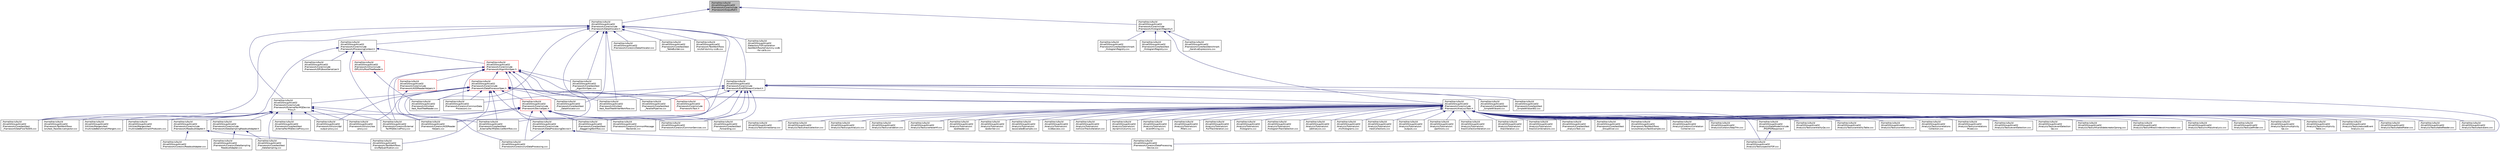 digraph "/home/travis/build/AliceO2Group/AliceO2/Framework/Core/include/Framework/OutputRef.h"
{
 // INTERACTIVE_SVG=YES
  bgcolor="transparent";
  edge [fontname="Helvetica",fontsize="10",labelfontname="Helvetica",labelfontsize="10"];
  node [fontname="Helvetica",fontsize="10",shape=record];
  Node26 [label="/home/travis/build\l/AliceO2Group/AliceO2\l/Framework/Core/include\l/Framework/OutputRef.h",height=0.2,width=0.4,color="black", fillcolor="grey75", style="filled", fontcolor="black"];
  Node26 -> Node27 [dir="back",color="midnightblue",fontsize="10",style="solid",fontname="Helvetica"];
  Node27 [label="/home/travis/build\l/AliceO2Group/AliceO2\l/Framework/Core/include\l/Framework/DataAllocator.h",height=0.2,width=0.4,color="black",URL="$d1/d28/DataAllocator_8h.html"];
  Node27 -> Node28 [dir="back",color="midnightblue",fontsize="10",style="solid",fontname="Helvetica"];
  Node28 [label="/home/travis/build\l/AliceO2Group/AliceO2\l/Detectors/TOF/calibration\l/testWorkflow/tof-dummy-ccdb\l-for-calib.cxx",height=0.2,width=0.4,color="black",URL="$d0/d31/tof-dummy-ccdb-for-calib_8cxx.html"];
  Node27 -> Node29 [dir="back",color="midnightblue",fontsize="10",style="solid",fontname="Helvetica"];
  Node29 [label="/home/travis/build\l/AliceO2Group/AliceO2\l/Framework/Core/include\l/Framework/DataProcessingDevice.h",height=0.2,width=0.4,color="black",URL="$d3/d4b/DataProcessingDevice_8h.html"];
  Node29 -> Node30 [dir="back",color="midnightblue",fontsize="10",style="solid",fontname="Helvetica"];
  Node30 [label="/home/travis/build\l/AliceO2Group/AliceO2\l/Framework/Core/src/DataProcessing\lDevice.cxx",height=0.2,width=0.4,color="black",URL="$db/dac/DataProcessingDevice_8cxx.html"];
  Node29 -> Node31 [dir="back",color="midnightblue",fontsize="10",style="solid",fontname="Helvetica"];
  Node31 [label="/home/travis/build\l/AliceO2Group/AliceO2\l/Framework/Core/src/runDataProcessing.cxx",height=0.2,width=0.4,color="black",URL="$d7/d54/runDataProcessing_8cxx.html"];
  Node27 -> Node32 [dir="back",color="midnightblue",fontsize="10",style="solid",fontname="Helvetica"];
  Node32 [label="/home/travis/build\l/AliceO2Group/AliceO2\l/Framework/Core/include\l/Framework/ExternalFairMQDevice\lProxy.h",height=0.2,width=0.4,color="black",URL="$d6/d03/ExternalFairMQDeviceProxy_8h.html"];
  Node32 -> Node33 [dir="back",color="midnightblue",fontsize="10",style="solid",fontname="Helvetica"];
  Node33 [label="/home/travis/build\l/AliceO2Group/AliceO2\l/Framework/Core/include\l/Framework/DataSamplingReadoutAdapter.h",height=0.2,width=0.4,color="black",URL="$dc/dc8/DataSamplingReadoutAdapter_8h.html"];
  Node33 -> Node34 [dir="back",color="midnightblue",fontsize="10",style="solid",fontname="Helvetica"];
  Node34 [label="/home/travis/build\l/AliceO2Group/AliceO2\l/Framework/Core/src/DataSampling\lReadoutAdapter.cxx",height=0.2,width=0.4,color="black",URL="$dc/da2/DataSamplingReadoutAdapter_8cxx.html"];
  Node33 -> Node35 [dir="back",color="midnightblue",fontsize="10",style="solid",fontname="Helvetica"];
  Node35 [label="/home/travis/build\l/AliceO2Group/AliceO2\l/Framework/Core/test/test\l_DataSampling.cxx",height=0.2,width=0.4,color="black",URL="$d1/de8/test__DataSampling_8cxx.html"];
  Node32 -> Node36 [dir="back",color="midnightblue",fontsize="10",style="solid",fontname="Helvetica"];
  Node36 [label="/home/travis/build\l/AliceO2Group/AliceO2\l/Framework/Core/include\l/Framework/ReadoutAdapter.h",height=0.2,width=0.4,color="black",URL="$de/d43/ReadoutAdapter_8h.html"];
  Node36 -> Node37 [dir="back",color="midnightblue",fontsize="10",style="solid",fontname="Helvetica"];
  Node37 [label="/home/travis/build\l/AliceO2Group/AliceO2\l/Framework/Core/src/ReadoutAdapter.cxx",height=0.2,width=0.4,color="black",URL="$da/df2/ReadoutAdapter_8cxx.html"];
  Node36 -> Node38 [dir="back",color="midnightblue",fontsize="10",style="solid",fontname="Helvetica"];
  Node38 [label="/home/travis/build\l/AliceO2Group/AliceO2\l/Framework/TestWorkflows\l/src/flpQualification.cxx",height=0.2,width=0.4,color="black",URL="$db/d1a/flpQualification_8cxx.html"];
  Node32 -> Node39 [dir="back",color="midnightblue",fontsize="10",style="solid",fontname="Helvetica"];
  Node39 [label="/home/travis/build\l/AliceO2Group/AliceO2\l/Framework/Core/src/External\lFairMQDeviceProxy.cxx",height=0.2,width=0.4,color="black",URL="$dc/df3/ExternalFairMQDeviceProxy_8cxx.html"];
  Node32 -> Node35 [dir="back",color="midnightblue",fontsize="10",style="solid",fontname="Helvetica"];
  Node32 -> Node40 [dir="back",color="midnightblue",fontsize="10",style="solid",fontname="Helvetica"];
  Node40 [label="/home/travis/build\l/AliceO2Group/AliceO2\l/Framework/Core/test/test\l_ExternalFairMQDeviceProxy.cxx",height=0.2,width=0.4,color="black",URL="$d1/dd3/test__ExternalFairMQDeviceProxy_8cxx.html"];
  Node32 -> Node41 [dir="back",color="midnightblue",fontsize="10",style="solid",fontname="Helvetica"];
  Node41 [label="/home/travis/build\l/AliceO2Group/AliceO2\l/Framework/Core/test/test\l_ExternalFairMQDeviceWorkflow.cxx",height=0.2,width=0.4,color="black",URL="$d4/d00/test__ExternalFairMQDeviceWorkflow_8cxx.html"];
  Node32 -> Node42 [dir="back",color="midnightblue",fontsize="10",style="solid",fontname="Helvetica"];
  Node42 [label="/home/travis/build\l/AliceO2Group/AliceO2\l/Framework/TestWorkflows\l/src/test_RawDeviceInjector.cxx",height=0.2,width=0.4,color="black",URL="$da/d19/test__RawDeviceInjector_8cxx.html"];
  Node32 -> Node43 [dir="back",color="midnightblue",fontsize="10",style="solid",fontname="Helvetica"];
  Node43 [label="/home/travis/build\l/AliceO2Group/AliceO2\l/Framework/Utils/src/dpl\l-output-proxy.cxx",height=0.2,width=0.4,color="black",URL="$d6/d4b/dpl-output-proxy_8cxx.html"];
  Node32 -> Node44 [dir="back",color="midnightblue",fontsize="10",style="solid",fontname="Helvetica"];
  Node44 [label="/home/travis/build\l/AliceO2Group/AliceO2\l/Framework/Utils/src/raw\l-proxy.cxx",height=0.2,width=0.4,color="black",URL="$df/de6/raw-proxy_8cxx.html"];
  Node32 -> Node45 [dir="back",color="midnightblue",fontsize="10",style="solid",fontname="Helvetica"];
  Node45 [label="/home/travis/build\l/AliceO2Group/AliceO2\l/Utilities/Mergers/test\l/multinodeBenchmarkMergers.cxx",height=0.2,width=0.4,color="black",URL="$dc/dbc/multinodeBenchmarkMergers_8cxx.html",tooltip="This is a DPL workflow to run Mergers and an input proxy for benchmarks. "];
  Node32 -> Node46 [dir="back",color="midnightblue",fontsize="10",style="solid",fontname="Helvetica"];
  Node46 [label="/home/travis/build\l/AliceO2Group/AliceO2\l/Utilities/Mergers/test\l/multinodeBenchmarkProducers.cxx",height=0.2,width=0.4,color="black",URL="$d7/d5a/multinodeBenchmarkProducers_8cxx.html",tooltip="This is a DPL workflow with TH1 producers used to benchmark Mergers. "];
  Node27 -> Node47 [dir="back",color="midnightblue",fontsize="10",style="solid",fontname="Helvetica"];
  Node47 [label="/home/travis/build\l/AliceO2Group/AliceO2\l/Framework/Core/include\l/Framework/ProcessingContext.h",height=0.2,width=0.4,color="black",URL="$de/d6a/ProcessingContext_8h.html"];
  Node47 -> Node48 [dir="back",color="midnightblue",fontsize="10",style="solid",fontname="Helvetica"];
  Node48 [label="/home/travis/build\l/AliceO2Group/AliceO2\l/Framework/Core/include\l/Framework/AlgorithmSpec.h",height=0.2,width=0.4,color="red",URL="$d0/d14/AlgorithmSpec_8h.html"];
  Node48 -> Node49 [dir="back",color="midnightblue",fontsize="10",style="solid",fontname="Helvetica"];
  Node49 [label="/home/travis/build\l/AliceO2Group/AliceO2\l/Framework/Core/include\l/Framework/AnalysisTask.h",height=0.2,width=0.4,color="black",URL="$d6/d57/AnalysisTask_8h.html"];
  Node49 -> Node50 [dir="back",color="midnightblue",fontsize="10",style="solid",fontname="Helvetica"];
  Node50 [label="/home/travis/build\l/AliceO2Group/AliceO2\l/Analysis/Core/src/Correlation\lContainer.cxx",height=0.2,width=0.4,color="black",URL="$dc/def/CorrelationContainer_8cxx.html"];
  Node49 -> Node51 [dir="back",color="midnightblue",fontsize="10",style="solid",fontname="Helvetica"];
  Node51 [label="/home/travis/build\l/AliceO2Group/AliceO2\l/Analysis/Core/src/StepTHn.cxx",height=0.2,width=0.4,color="black",URL="$d9/dae/StepTHn_8cxx.html"];
  Node49 -> Node52 [dir="back",color="midnightblue",fontsize="10",style="solid",fontname="Helvetica"];
  Node52 [label="/home/travis/build\l/AliceO2Group/AliceO2\l/Analysis/DataModel/include\l/PID/PIDResponse.h",height=0.2,width=0.4,color="black",URL="$d1/d98/PIDResponse_8h.html"];
  Node52 -> Node53 [dir="back",color="midnightblue",fontsize="10",style="solid",fontname="Helvetica"];
  Node53 [label="/home/travis/build\l/AliceO2Group/AliceO2\l/Analysis/Tasks/spectraTOF.cxx",height=0.2,width=0.4,color="black",URL="$df/d80/spectraTOF_8cxx.html"];
  Node49 -> Node54 [dir="back",color="midnightblue",fontsize="10",style="solid",fontname="Helvetica"];
  Node54 [label="/home/travis/build\l/AliceO2Group/AliceO2\l/Analysis/Tasks/centralityQa.cxx",height=0.2,width=0.4,color="black",URL="$d5/d75/centralityQa_8cxx.html"];
  Node49 -> Node55 [dir="back",color="midnightblue",fontsize="10",style="solid",fontname="Helvetica"];
  Node55 [label="/home/travis/build\l/AliceO2Group/AliceO2\l/Analysis/Tasks/centralityTable.cxx",height=0.2,width=0.4,color="black",URL="$de/d41/centralityTable_8cxx.html"];
  Node49 -> Node56 [dir="back",color="midnightblue",fontsize="10",style="solid",fontname="Helvetica"];
  Node56 [label="/home/travis/build\l/AliceO2Group/AliceO2\l/Analysis/Tasks/correlations.cxx",height=0.2,width=0.4,color="black",URL="$d9/d61/correlations_8cxx.html"];
  Node49 -> Node57 [dir="back",color="midnightblue",fontsize="10",style="solid",fontname="Helvetica"];
  Node57 [label="/home/travis/build\l/AliceO2Group/AliceO2\l/Analysis/Tasks/correlations\lCollection.cxx",height=0.2,width=0.4,color="black",URL="$df/d59/correlationsCollection_8cxx.html"];
  Node49 -> Node58 [dir="back",color="midnightblue",fontsize="10",style="solid",fontname="Helvetica"];
  Node58 [label="/home/travis/build\l/AliceO2Group/AliceO2\l/Analysis/Tasks/correlations\lMixed.cxx",height=0.2,width=0.4,color="black",URL="$d4/d39/correlationsMixed_8cxx.html"];
  Node49 -> Node59 [dir="back",color="midnightblue",fontsize="10",style="solid",fontname="Helvetica"];
  Node59 [label="/home/travis/build\l/AliceO2Group/AliceO2\l/Analysis/Tasks/eventSelection.cxx",height=0.2,width=0.4,color="black",URL="$d9/df1/eventSelection_8cxx.html"];
  Node49 -> Node60 [dir="back",color="midnightblue",fontsize="10",style="solid",fontname="Helvetica"];
  Node60 [label="/home/travis/build\l/AliceO2Group/AliceO2\l/Analysis/Tasks/eventSelection\lQa.cxx",height=0.2,width=0.4,color="black",URL="$dd/d91/eventSelectionQa_8cxx.html"];
  Node49 -> Node61 [dir="back",color="midnightblue",fontsize="10",style="solid",fontname="Helvetica"];
  Node61 [label="/home/travis/build\l/AliceO2Group/AliceO2\l/Analysis/Tasks/hfcandidatecreator2prong.cxx",height=0.2,width=0.4,color="black",URL="$d2/d60/hfcandidatecreator2prong_8cxx.html"];
  Node49 -> Node62 [dir="back",color="midnightblue",fontsize="10",style="solid",fontname="Helvetica"];
  Node62 [label="/home/travis/build\l/AliceO2Group/AliceO2\l/Analysis/Tasks/hftrackindexskimscreator.cxx",height=0.2,width=0.4,color="black",URL="$d7/dbb/hftrackindexskimscreator_8cxx.html"];
  Node49 -> Node63 [dir="back",color="midnightblue",fontsize="10",style="solid",fontname="Helvetica"];
  Node63 [label="/home/travis/build\l/AliceO2Group/AliceO2\l/Analysis/Tasks/invMassAnalysis.cxx",height=0.2,width=0.4,color="black",URL="$d3/db8/invMassAnalysis_8cxx.html"];
  Node49 -> Node64 [dir="back",color="midnightblue",fontsize="10",style="solid",fontname="Helvetica"];
  Node64 [label="/home/travis/build\l/AliceO2Group/AliceO2\l/Analysis/Tasks/jetfinder.cxx",height=0.2,width=0.4,color="black",URL="$d2/dc6/jetfinder_8cxx.html"];
  Node49 -> Node65 [dir="back",color="midnightblue",fontsize="10",style="solid",fontname="Helvetica"];
  Node65 [label="/home/travis/build\l/AliceO2Group/AliceO2\l/Analysis/Tasks/multiplicity\lQa.cxx",height=0.2,width=0.4,color="black",URL="$d3/d6a/multiplicityQa_8cxx.html"];
  Node49 -> Node66 [dir="back",color="midnightblue",fontsize="10",style="solid",fontname="Helvetica"];
  Node66 [label="/home/travis/build\l/AliceO2Group/AliceO2\l/Analysis/Tasks/multiplicity\lTable.cxx",height=0.2,width=0.4,color="black",URL="$d4/d23/multiplicityTable_8cxx.html"];
  Node49 -> Node67 [dir="back",color="midnightblue",fontsize="10",style="solid",fontname="Helvetica"];
  Node67 [label="/home/travis/build\l/AliceO2Group/AliceO2\l/Analysis/Tasks/reducedEvent\lAnalysis.cxx",height=0.2,width=0.4,color="black",URL="$d4/d5e/reducedEventAnalysis_8cxx.html"];
  Node49 -> Node53 [dir="back",color="midnightblue",fontsize="10",style="solid",fontname="Helvetica"];
  Node49 -> Node68 [dir="back",color="midnightblue",fontsize="10",style="solid",fontname="Helvetica"];
  Node68 [label="/home/travis/build\l/AliceO2Group/AliceO2\l/Analysis/Tasks/tableMaker.cxx",height=0.2,width=0.4,color="black",URL="$d9/d14/tableMaker_8cxx.html"];
  Node49 -> Node69 [dir="back",color="midnightblue",fontsize="10",style="solid",fontname="Helvetica"];
  Node69 [label="/home/travis/build\l/AliceO2Group/AliceO2\l/Analysis/Tasks/tableReader.cxx",height=0.2,width=0.4,color="black",URL="$d8/d43/tableReader_8cxx.html"];
  Node49 -> Node70 [dir="back",color="midnightblue",fontsize="10",style="solid",fontname="Helvetica"];
  Node70 [label="/home/travis/build\l/AliceO2Group/AliceO2\l/Analysis/Tasks/taskdzero.cxx",height=0.2,width=0.4,color="black",URL="$d3/d48/taskdzero_8cxx.html"];
  Node49 -> Node71 [dir="back",color="midnightblue",fontsize="10",style="solid",fontname="Helvetica"];
  Node71 [label="/home/travis/build\l/AliceO2Group/AliceO2\l/Analysis/Tasks/timestamp.cxx",height=0.2,width=0.4,color="black",URL="$d7/d26/timestamp_8cxx.html"];
  Node49 -> Node72 [dir="back",color="midnightblue",fontsize="10",style="solid",fontname="Helvetica"];
  Node72 [label="/home/travis/build\l/AliceO2Group/AliceO2\l/Analysis/Tasks/trackselection.cxx",height=0.2,width=0.4,color="black",URL="$db/d90/trackselection_8cxx.html"];
  Node49 -> Node73 [dir="back",color="midnightblue",fontsize="10",style="solid",fontname="Helvetica"];
  Node73 [label="/home/travis/build\l/AliceO2Group/AliceO2\l/Analysis/Tasks/upcAnalysis.cxx",height=0.2,width=0.4,color="black",URL="$d2/d9d/upcAnalysis_8cxx.html"];
  Node49 -> Node74 [dir="back",color="midnightblue",fontsize="10",style="solid",fontname="Helvetica"];
  Node74 [label="/home/travis/build\l/AliceO2Group/AliceO2\l/Analysis/Tasks/validation.cxx",height=0.2,width=0.4,color="black",URL="$dd/d1b/validation_8cxx.html"];
  Node49 -> Node75 [dir="back",color="midnightblue",fontsize="10",style="solid",fontname="Helvetica"];
  Node75 [label="/home/travis/build\l/AliceO2Group/AliceO2\l/Analysis/Tasks/vertexerhf.cxx",height=0.2,width=0.4,color="black",URL="$de/d5e/vertexerhf_8cxx.html"];
  Node49 -> Node76 [dir="back",color="midnightblue",fontsize="10",style="solid",fontname="Helvetica"];
  Node76 [label="/home/travis/build\l/AliceO2Group/AliceO2\l/Analysis/Tutorials/src\l/aodreader.cxx",height=0.2,width=0.4,color="black",URL="$dd/d00/aodreader_8cxx.html"];
  Node49 -> Node77 [dir="back",color="midnightblue",fontsize="10",style="solid",fontname="Helvetica"];
  Node77 [label="/home/travis/build\l/AliceO2Group/AliceO2\l/Analysis/Tutorials/src\l/aodwriter.cxx",height=0.2,width=0.4,color="black",URL="$d0/dee/aodwriter_8cxx.html"];
  Node49 -> Node78 [dir="back",color="midnightblue",fontsize="10",style="solid",fontname="Helvetica"];
  Node78 [label="/home/travis/build\l/AliceO2Group/AliceO2\l/Analysis/Tutorials/src\l/associatedExample.cxx",height=0.2,width=0.4,color="black",URL="$d6/dcb/associatedExample_8cxx.html"];
  Node49 -> Node79 [dir="back",color="midnightblue",fontsize="10",style="solid",fontname="Helvetica"];
  Node79 [label="/home/travis/build\l/AliceO2Group/AliceO2\l/Analysis/Tutorials/src\l/ccdbaccess.cxx",height=0.2,width=0.4,color="black",URL="$d4/da6/ccdbaccess_8cxx.html"];
  Node49 -> Node80 [dir="back",color="midnightblue",fontsize="10",style="solid",fontname="Helvetica"];
  Node80 [label="/home/travis/build\l/AliceO2Group/AliceO2\l/Analysis/Tutorials/src\l/collisionTracksIteration.cxx",height=0.2,width=0.4,color="black",URL="$d4/dd5/collisionTracksIteration_8cxx.html"];
  Node49 -> Node81 [dir="back",color="midnightblue",fontsize="10",style="solid",fontname="Helvetica"];
  Node81 [label="/home/travis/build\l/AliceO2Group/AliceO2\l/Analysis/Tutorials/src\l/dynamicColumns.cxx",height=0.2,width=0.4,color="black",URL="$d2/df5/dynamicColumns_8cxx.html"];
  Node49 -> Node82 [dir="back",color="midnightblue",fontsize="10",style="solid",fontname="Helvetica"];
  Node82 [label="/home/travis/build\l/AliceO2Group/AliceO2\l/Analysis/Tutorials/src\l/eventMixing.cxx",height=0.2,width=0.4,color="black",URL="$d6/ddb/eventMixing_8cxx.html"];
  Node49 -> Node83 [dir="back",color="midnightblue",fontsize="10",style="solid",fontname="Helvetica"];
  Node83 [label="/home/travis/build\l/AliceO2Group/AliceO2\l/Analysis/Tutorials/src\l/filters.cxx",height=0.2,width=0.4,color="black",URL="$d6/d77/filters_8cxx.html"];
  Node49 -> Node84 [dir="back",color="midnightblue",fontsize="10",style="solid",fontname="Helvetica"];
  Node84 [label="/home/travis/build\l/AliceO2Group/AliceO2\l/Analysis/Tutorials/src\l/fullTrackIteration.cxx",height=0.2,width=0.4,color="black",URL="$d2/d4e/fullTrackIteration_8cxx.html"];
  Node49 -> Node85 [dir="back",color="midnightblue",fontsize="10",style="solid",fontname="Helvetica"];
  Node85 [label="/home/travis/build\l/AliceO2Group/AliceO2\l/Analysis/Tutorials/src\l/histograms.cxx",height=0.2,width=0.4,color="black",URL="$df/d90/histograms_8cxx.html"];
  Node49 -> Node86 [dir="back",color="midnightblue",fontsize="10",style="solid",fontname="Helvetica"];
  Node86 [label="/home/travis/build\l/AliceO2Group/AliceO2\l/Analysis/Tutorials/src\l/histogramTrackSelection.cxx",height=0.2,width=0.4,color="black",URL="$dd/d06/histogramTrackSelection_8cxx.html"];
  Node49 -> Node87 [dir="back",color="midnightblue",fontsize="10",style="solid",fontname="Helvetica"];
  Node87 [label="/home/travis/build\l/AliceO2Group/AliceO2\l/Analysis/Tutorials/src\l/jetAnalysis.cxx",height=0.2,width=0.4,color="black",URL="$d7/d21/jetAnalysis_8cxx.html"];
  Node49 -> Node88 [dir="back",color="midnightblue",fontsize="10",style="solid",fontname="Helvetica"];
  Node88 [label="/home/travis/build\l/AliceO2Group/AliceO2\l/Analysis/Tutorials/src\l/mcHistograms.cxx",height=0.2,width=0.4,color="black",URL="$dd/d84/mcHistograms_8cxx.html"];
  Node49 -> Node89 [dir="back",color="midnightblue",fontsize="10",style="solid",fontname="Helvetica"];
  Node89 [label="/home/travis/build\l/AliceO2Group/AliceO2\l/Analysis/Tutorials/src\l/newCollections.cxx",height=0.2,width=0.4,color="black",URL="$d7/d10/newCollections_8cxx.html"];
  Node49 -> Node90 [dir="back",color="midnightblue",fontsize="10",style="solid",fontname="Helvetica"];
  Node90 [label="/home/travis/build\l/AliceO2Group/AliceO2\l/Analysis/Tutorials/src\l/outputs.cxx",height=0.2,width=0.4,color="black",URL="$d3/d45/outputs_8cxx.html"];
  Node49 -> Node91 [dir="back",color="midnightblue",fontsize="10",style="solid",fontname="Helvetica"];
  Node91 [label="/home/travis/build\l/AliceO2Group/AliceO2\l/Analysis/Tutorials/src\l/partitions.cxx",height=0.2,width=0.4,color="black",URL="$dc/dae/partitions_8cxx.html"];
  Node49 -> Node92 [dir="back",color="midnightblue",fontsize="10",style="solid",fontname="Helvetica"];
  Node92 [label="/home/travis/build\l/AliceO2Group/AliceO2\l/Analysis/Tutorials/src\l/trackCollectionIteration.cxx",height=0.2,width=0.4,color="black",URL="$d4/ded/trackCollectionIteration_8cxx.html"];
  Node49 -> Node93 [dir="back",color="midnightblue",fontsize="10",style="solid",fontname="Helvetica"];
  Node93 [label="/home/travis/build\l/AliceO2Group/AliceO2\l/Analysis/Tutorials/src\l/trackIteration.cxx",height=0.2,width=0.4,color="black",URL="$db/d7e/trackIteration_8cxx.html"];
  Node49 -> Node94 [dir="back",color="midnightblue",fontsize="10",style="solid",fontname="Helvetica"];
  Node94 [label="/home/travis/build\l/AliceO2Group/AliceO2\l/Analysis/Tutorials/src\l/tracksCombinations.cxx",height=0.2,width=0.4,color="black",URL="$d0/da7/tracksCombinations_8cxx.html"];
  Node49 -> Node95 [dir="back",color="midnightblue",fontsize="10",style="solid",fontname="Helvetica"];
  Node95 [label="/home/travis/build\l/AliceO2Group/AliceO2\l/Framework/Core/test/test\l_AnalysisTask.cxx",height=0.2,width=0.4,color="black",URL="$d9/d09/test__AnalysisTask_8cxx.html"];
  Node49 -> Node96 [dir="back",color="midnightblue",fontsize="10",style="solid",fontname="Helvetica"];
  Node96 [label="/home/travis/build\l/AliceO2Group/AliceO2\l/Framework/Core/test/test\l_GroupSlicer.cxx",height=0.2,width=0.4,color="black",URL="$d2/d45/test__GroupSlicer_8cxx.html"];
  Node49 -> Node97 [dir="back",color="midnightblue",fontsize="10",style="solid",fontname="Helvetica"];
  Node97 [label="/home/travis/build\l/AliceO2Group/AliceO2\l/Framework/TestWorkflows\l/src/o2AnalysisTaskExample.cxx",height=0.2,width=0.4,color="black",URL="$d1/d61/o2AnalysisTaskExample_8cxx.html"];
  Node48 -> Node98 [dir="back",color="midnightblue",fontsize="10",style="solid",fontname="Helvetica"];
  Node98 [label="/home/travis/build\l/AliceO2Group/AliceO2\l/Framework/Core/include\l/Framework/AODReaderHelpers.h",height=0.2,width=0.4,color="red",URL="$da/d97/AODReaderHelpers_8h.html"];
  Node98 -> Node99 [dir="back",color="midnightblue",fontsize="10",style="solid",fontname="Helvetica"];
  Node99 [label="/home/travis/build\l/AliceO2Group/AliceO2\l/Framework/Core/src/AODReader\lHelpers.cxx",height=0.2,width=0.4,color="black",URL="$d4/dc5/AODReaderHelpers_8cxx.html"];
  Node48 -> Node29 [dir="back",color="midnightblue",fontsize="10",style="solid",fontname="Helvetica"];
  Node48 -> Node102 [dir="back",color="midnightblue",fontsize="10",style="solid",fontname="Helvetica"];
  Node102 [label="/home/travis/build\l/AliceO2Group/AliceO2\l/Framework/Core/include\l/Framework/DataProcessorSpec.h",height=0.2,width=0.4,color="red",URL="$d0/df4/DataProcessorSpec_8h.html"];
  Node102 -> Node49 [dir="back",color="midnightblue",fontsize="10",style="solid",fontname="Helvetica"];
  Node102 -> Node32 [dir="back",color="midnightblue",fontsize="10",style="solid",fontname="Helvetica"];
  Node102 -> Node359 [dir="back",color="midnightblue",fontsize="10",style="solid",fontname="Helvetica"];
  Node359 [label="/home/travis/build\l/AliceO2Group/AliceO2\l/Framework/Core/include\l/Framework/DeviceSpec.h",height=0.2,width=0.4,color="red",URL="$df/de8/DeviceSpec_8h.html"];
  Node359 -> Node29 [dir="back",color="midnightblue",fontsize="10",style="solid",fontname="Helvetica"];
  Node359 -> Node99 [dir="back",color="midnightblue",fontsize="10",style="solid",fontname="Helvetica"];
  Node359 -> Node463 [dir="back",color="midnightblue",fontsize="10",style="solid",fontname="Helvetica"];
  Node463 [label="/home/travis/build\l/AliceO2Group/AliceO2\l/Framework/Core/src/CommonMessage\lBackends.cxx",height=0.2,width=0.4,color="black",URL="$d9/d10/CommonMessageBackends_8cxx.html"];
  Node359 -> Node464 [dir="back",color="midnightblue",fontsize="10",style="solid",fontname="Helvetica"];
  Node464 [label="/home/travis/build\l/AliceO2Group/AliceO2\l/Framework/Core/src/CommonServices.cxx",height=0.2,width=0.4,color="black",URL="$dd/d27/CommonServices_8cxx.html"];
  Node359 -> Node39 [dir="back",color="midnightblue",fontsize="10",style="solid",fontname="Helvetica"];
  Node359 -> Node31 [dir="back",color="midnightblue",fontsize="10",style="solid",fontname="Helvetica"];
  Node359 -> Node392 [dir="back",color="midnightblue",fontsize="10",style="solid",fontname="Helvetica"];
  Node392 [label="/home/travis/build\l/AliceO2Group/AliceO2\l/Framework/Core/test/test\l_Forwarding.cxx",height=0.2,width=0.4,color="black",URL="$de/dae/test__Forwarding_8cxx.html"];
  Node359 -> Node447 [dir="back",color="midnightblue",fontsize="10",style="solid",fontname="Helvetica"];
  Node447 [label="/home/travis/build\l/AliceO2Group/AliceO2\l/Framework/Core/test/test\l_FrameworkDataFlowToDDS.cxx",height=0.2,width=0.4,color="black",URL="$d6/d53/test__FrameworkDataFlowToDDS_8cxx.html"];
  Node359 -> Node409 [dir="back",color="midnightblue",fontsize="10",style="solid",fontname="Helvetica"];
  Node409 [label="/home/travis/build\l/AliceO2Group/AliceO2\l/Framework/Core/test/test\l_StaggeringWorkflow.cxx",height=0.2,width=0.4,color="black",URL="$dd/d16/test__StaggeringWorkflow_8cxx.html"];
  Node102 -> Node355 [dir="back",color="midnightblue",fontsize="10",style="solid",fontname="Helvetica"];
  Node355 [label="/home/travis/build\l/AliceO2Group/AliceO2\l/Framework/Core/src/CommonData\lProcessors.cxx",height=0.2,width=0.4,color="black",URL="$df/d93/CommonDataProcessors_8cxx.html"];
  Node102 -> Node31 [dir="back",color="midnightblue",fontsize="10",style="solid",fontname="Helvetica"];
  Node102 -> Node391 [dir="back",color="midnightblue",fontsize="10",style="solid",fontname="Helvetica"];
  Node391 [label="/home/travis/build\l/AliceO2Group/AliceO2\l/Framework/Core/test/test\l_DataAllocator.cxx",height=0.2,width=0.4,color="black",URL="$d2/da2/test__DataAllocator_8cxx.html"];
  Node102 -> Node41 [dir="back",color="midnightblue",fontsize="10",style="solid",fontname="Helvetica"];
  Node102 -> Node395 [dir="back",color="midnightblue",fontsize="10",style="solid",fontname="Helvetica"];
  Node395 [label="/home/travis/build\l/AliceO2Group/AliceO2\l/Framework/Core/test/test\l_ParallelPipeline.cxx",height=0.2,width=0.4,color="black",URL="$d8/d7e/test__ParallelPipeline_8cxx.html"];
  Node102 -> Node409 [dir="back",color="midnightblue",fontsize="10",style="solid",fontname="Helvetica"];
  Node102 -> Node38 [dir="back",color="midnightblue",fontsize="10",style="solid",fontname="Helvetica"];
  Node102 -> Node43 [dir="back",color="midnightblue",fontsize="10",style="solid",fontname="Helvetica"];
  Node102 -> Node44 [dir="back",color="midnightblue",fontsize="10",style="solid",fontname="Helvetica"];
  Node102 -> Node437 [dir="back",color="midnightblue",fontsize="10",style="solid",fontname="Helvetica"];
  Node437 [label="/home/travis/build\l/AliceO2Group/AliceO2\l/Framework/Utils/test\l/test_RootTreeReader.cxx",height=0.2,width=0.4,color="black",URL="$d6/d0d/test__RootTreeReader_8cxx.html"];
  Node102 -> Node438 [dir="back",color="midnightblue",fontsize="10",style="solid",fontname="Helvetica"];
  Node438 [label="/home/travis/build\l/AliceO2Group/AliceO2\l/Framework/Utils/test\l/test_RootTreeWriterWorkflow.cxx",height=0.2,width=0.4,color="black",URL="$d1/d02/test__RootTreeWriterWorkflow_8cxx.html"];
  Node48 -> Node359 [dir="back",color="midnightblue",fontsize="10",style="solid",fontname="Helvetica"];
  Node48 -> Node575 [dir="back",color="midnightblue",fontsize="10",style="solid",fontname="Helvetica"];
  Node575 [label="/home/travis/build\l/AliceO2Group/AliceO2\l/Framework/Core/include\l/Framework/Task.h",height=0.2,width=0.4,color="red",URL="$df/d4f/Task_8h.html"];
  Node48 -> Node99 [dir="back",color="midnightblue",fontsize="10",style="solid",fontname="Helvetica"];
  Node48 -> Node355 [dir="back",color="midnightblue",fontsize="10",style="solid",fontname="Helvetica"];
  Node48 -> Node39 [dir="back",color="midnightblue",fontsize="10",style="solid",fontname="Helvetica"];
  Node48 -> Node579 [dir="back",color="midnightblue",fontsize="10",style="solid",fontname="Helvetica"];
  Node579 [label="/home/travis/build\l/AliceO2Group/AliceO2\l/Framework/Core/test/test\l_AlgorithmSpec.cxx",height=0.2,width=0.4,color="black",URL="$df/d66/test__AlgorithmSpec_8cxx.html"];
  Node48 -> Node41 [dir="back",color="midnightblue",fontsize="10",style="solid",fontname="Helvetica"];
  Node47 -> Node580 [dir="back",color="midnightblue",fontsize="10",style="solid",fontname="Helvetica"];
  Node580 [label="/home/travis/build\l/AliceO2Group/AliceO2\l/Framework/Core/include\l/Framework/DPLBoostSerializer.h",height=0.2,width=0.4,color="black",URL="$dc/d55/DPLBoostSerializer_8h.html",tooltip="DPL wrapper of common utils BoostSeralizer. "];
  Node47 -> Node39 [dir="back",color="midnightblue",fontsize="10",style="solid",fontname="Helvetica"];
  Node47 -> Node447 [dir="back",color="midnightblue",fontsize="10",style="solid",fontname="Helvetica"];
  Node47 -> Node581 [dir="back",color="midnightblue",fontsize="10",style="solid",fontname="Helvetica"];
  Node581 [label="/home/travis/build\l/AliceO2Group/AliceO2\l/Framework/Utils/include\l/DPLUtils/RootTreeReader.h",height=0.2,width=0.4,color="red",URL="$df/db5/RootTreeReader_8h.html",tooltip="A generic reader for ROOT TTrees. "];
  Node581 -> Node437 [dir="back",color="midnightblue",fontsize="10",style="solid",fontname="Helvetica"];
  Node27 -> Node582 [dir="back",color="midnightblue",fontsize="10",style="solid",fontname="Helvetica"];
  Node582 [label="/home/travis/build\l/AliceO2Group/AliceO2\l/Framework/Core/include\l/Framework/EndOfStreamContext.h",height=0.2,width=0.4,color="black",URL="$d0/d77/EndOfStreamContext_8h.html"];
  Node582 -> Node49 [dir="back",color="midnightblue",fontsize="10",style="solid",fontname="Helvetica"];
  Node582 -> Node575 [dir="back",color="midnightblue",fontsize="10",style="solid",fontname="Helvetica"];
  Node582 -> Node99 [dir="back",color="midnightblue",fontsize="10",style="solid",fontname="Helvetica"];
  Node582 -> Node355 [dir="back",color="midnightblue",fontsize="10",style="solid",fontname="Helvetica"];
  Node582 -> Node463 [dir="back",color="midnightblue",fontsize="10",style="solid",fontname="Helvetica"];
  Node582 -> Node464 [dir="back",color="midnightblue",fontsize="10",style="solid",fontname="Helvetica"];
  Node582 -> Node30 [dir="back",color="midnightblue",fontsize="10",style="solid",fontname="Helvetica"];
  Node582 -> Node392 [dir="back",color="midnightblue",fontsize="10",style="solid",fontname="Helvetica"];
  Node582 -> Node395 [dir="back",color="midnightblue",fontsize="10",style="solid",fontname="Helvetica"];
  Node582 -> Node406 [dir="back",color="midnightblue",fontsize="10",style="solid",fontname="Helvetica"];
  Node406 [label="/home/travis/build\l/AliceO2Group/AliceO2\l/Framework/Core/test/test\l_SimpleWildcard.cxx",height=0.2,width=0.4,color="black",URL="$df/d6e/test__SimpleWildcard_8cxx.html"];
  Node582 -> Node407 [dir="back",color="midnightblue",fontsize="10",style="solid",fontname="Helvetica"];
  Node407 [label="/home/travis/build\l/AliceO2Group/AliceO2\l/Framework/Core/test/test\l_SimpleWildcard02.cxx",height=0.2,width=0.4,color="black",URL="$dc/db8/test__SimpleWildcard02_8cxx.html"];
  Node582 -> Node409 [dir="back",color="midnightblue",fontsize="10",style="solid",fontname="Helvetica"];
  Node27 -> Node583 [dir="back",color="midnightblue",fontsize="10",style="solid",fontname="Helvetica"];
  Node583 [label="/home/travis/build\l/AliceO2Group/AliceO2\l/Framework/Core/src/DataAllocator.cxx",height=0.2,width=0.4,color="black",URL="$db/d9d/DataAllocator_8cxx.html"];
  Node27 -> Node579 [dir="back",color="midnightblue",fontsize="10",style="solid",fontname="Helvetica"];
  Node27 -> Node391 [dir="back",color="midnightblue",fontsize="10",style="solid",fontname="Helvetica"];
  Node27 -> Node447 [dir="back",color="midnightblue",fontsize="10",style="solid",fontname="Helvetica"];
  Node27 -> Node409 [dir="back",color="midnightblue",fontsize="10",style="solid",fontname="Helvetica"];
  Node27 -> Node584 [dir="back",color="midnightblue",fontsize="10",style="solid",fontname="Helvetica"];
  Node584 [label="/home/travis/build\l/AliceO2Group/AliceO2\l/Framework/Core/test/test\l_TableBuilder.cxx",height=0.2,width=0.4,color="black",URL="$d1/d65/test__TableBuilder_8cxx.html"];
  Node27 -> Node432 [dir="back",color="midnightblue",fontsize="10",style="solid",fontname="Helvetica"];
  Node432 [label="/home/travis/build\l/AliceO2Group/AliceO2\l/Framework/TestWorkflows\l/src/tof-dummy-ccdb.cxx",height=0.2,width=0.4,color="black",URL="$de/d79/tof-dummy-ccdb_8cxx.html"];
  Node27 -> Node437 [dir="back",color="midnightblue",fontsize="10",style="solid",fontname="Helvetica"];
  Node27 -> Node438 [dir="back",color="midnightblue",fontsize="10",style="solid",fontname="Helvetica"];
  Node26 -> Node585 [dir="back",color="midnightblue",fontsize="10",style="solid",fontname="Helvetica"];
  Node585 [label="/home/travis/build\l/AliceO2Group/AliceO2\l/Framework/Core/include\l/Framework/HistogramRegistry.h",height=0.2,width=0.4,color="black",URL="$da/dd6/HistogramRegistry_8h.html"];
  Node585 -> Node49 [dir="back",color="midnightblue",fontsize="10",style="solid",fontname="Helvetica"];
  Node585 -> Node586 [dir="back",color="midnightblue",fontsize="10",style="solid",fontname="Helvetica"];
  Node586 [label="/home/travis/build\l/AliceO2Group/AliceO2\l/Framework/Core/test/benchmark\l_GandivaExpressions.cxx",height=0.2,width=0.4,color="black",URL="$dd/d99/benchmark__GandivaExpressions_8cxx.html"];
  Node585 -> Node587 [dir="back",color="midnightblue",fontsize="10",style="solid",fontname="Helvetica"];
  Node587 [label="/home/travis/build\l/AliceO2Group/AliceO2\l/Framework/Core/test/benchmark\l_HistogramRegistry.cxx",height=0.2,width=0.4,color="black",URL="$d4/d42/benchmark__HistogramRegistry_8cxx.html"];
  Node585 -> Node588 [dir="back",color="midnightblue",fontsize="10",style="solid",fontname="Helvetica"];
  Node588 [label="/home/travis/build\l/AliceO2Group/AliceO2\l/Framework/Core/test/test\l_HistogramRegistry.cxx",height=0.2,width=0.4,color="black",URL="$d3/de2/test__HistogramRegistry_8cxx.html"];
}
